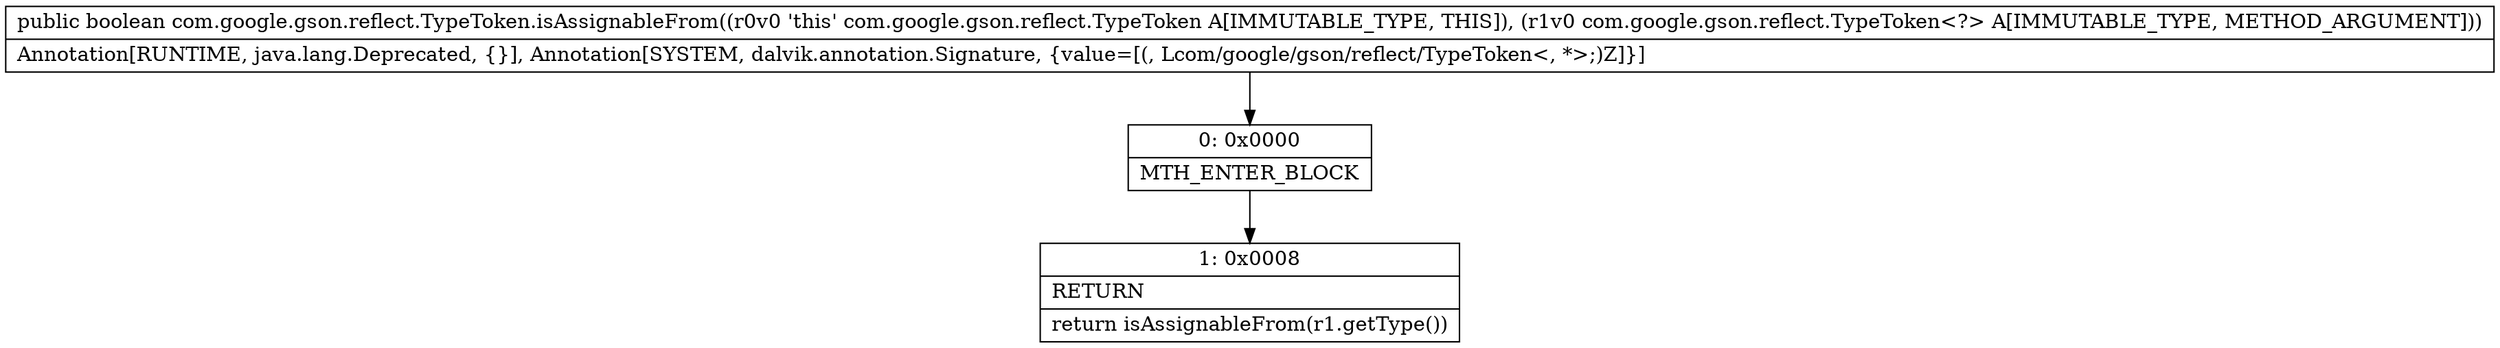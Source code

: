 digraph "CFG forcom.google.gson.reflect.TypeToken.isAssignableFrom(Lcom\/google\/gson\/reflect\/TypeToken;)Z" {
Node_0 [shape=record,label="{0\:\ 0x0000|MTH_ENTER_BLOCK\l}"];
Node_1 [shape=record,label="{1\:\ 0x0008|RETURN\l|return isAssignableFrom(r1.getType())\l}"];
MethodNode[shape=record,label="{public boolean com.google.gson.reflect.TypeToken.isAssignableFrom((r0v0 'this' com.google.gson.reflect.TypeToken A[IMMUTABLE_TYPE, THIS]), (r1v0 com.google.gson.reflect.TypeToken\<?\> A[IMMUTABLE_TYPE, METHOD_ARGUMENT]))  | Annotation[RUNTIME, java.lang.Deprecated, \{\}], Annotation[SYSTEM, dalvik.annotation.Signature, \{value=[(, Lcom\/google\/gson\/reflect\/TypeToken\<, *\>;)Z]\}]\l}"];
MethodNode -> Node_0;
Node_0 -> Node_1;
}

